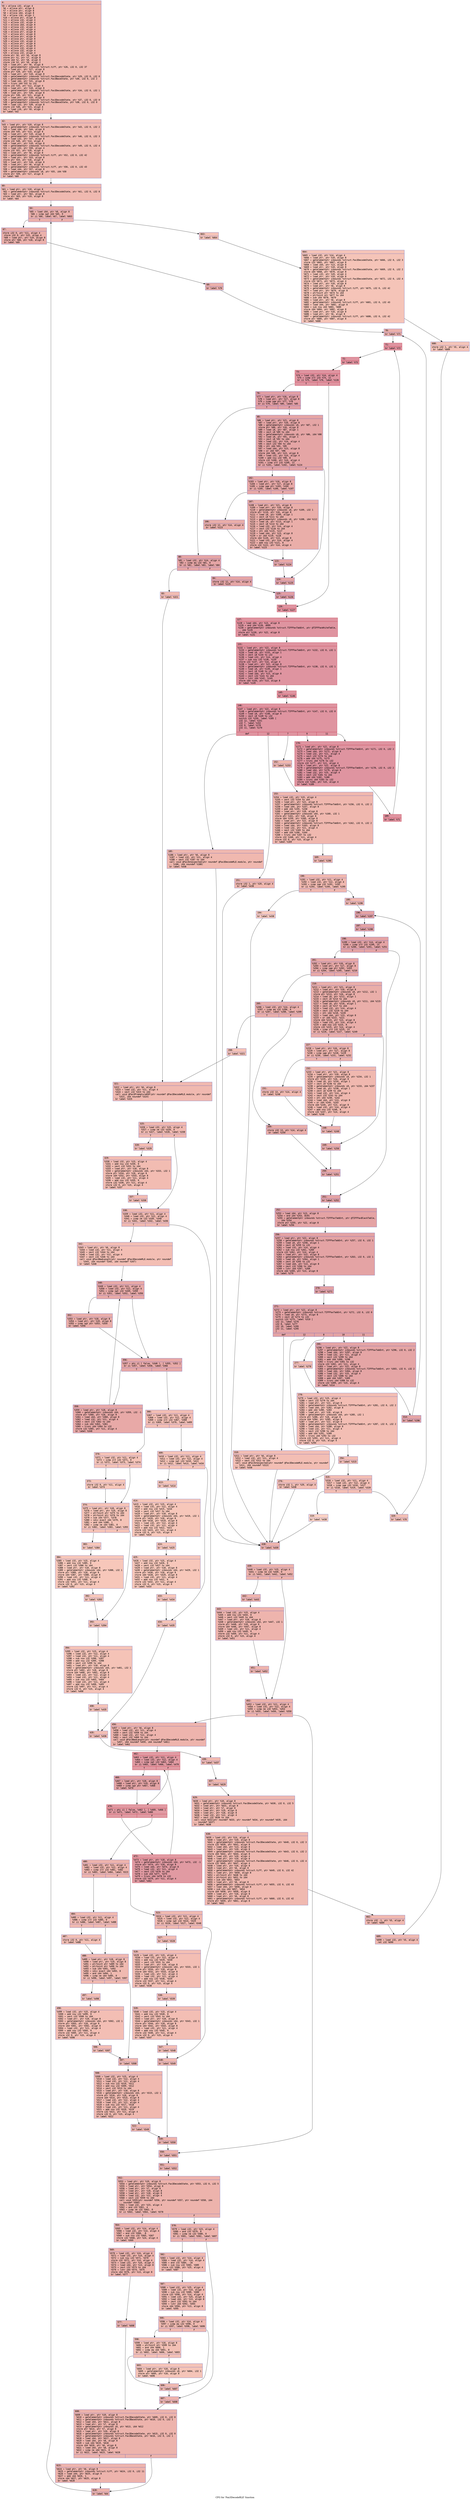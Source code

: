 digraph "CFG for 'Fax3DecodeRLE' function" {
	label="CFG for 'Fax3DecodeRLE' function";

	Node0x6000005fa5d0 [shape=record,color="#3d50c3ff", style=filled, fillcolor="#de614d70" fontname="Courier",label="{4:\l|  %5 = alloca i32, align 4\l  %6 = alloca ptr, align 8\l  %7 = alloca ptr, align 8\l  %8 = alloca i64, align 8\l  %9 = alloca i16, align 2\l  %10 = alloca ptr, align 8\l  %11 = alloca i32, align 4\l  %12 = alloca i32, align 4\l  %13 = alloca i64, align 8\l  %14 = alloca i32, align 4\l  %15 = alloca i32, align 4\l  %16 = alloca ptr, align 8\l  %17 = alloca ptr, align 8\l  %18 = alloca ptr, align 8\l  %19 = alloca ptr, align 8\l  %20 = alloca i32, align 4\l  %21 = alloca ptr, align 8\l  %22 = alloca ptr, align 8\l  %23 = alloca i32, align 4\l  %24 = alloca i32, align 4\l  %25 = alloca i32, align 4\l  store ptr %0, ptr %6, align 8\l  store ptr %1, ptr %7, align 8\l  store i64 %2, ptr %8, align 8\l  store i16 %3, ptr %9, align 2\l  %26 = load ptr, ptr %6, align 8\l  %27 = getelementptr inbounds %struct.tiff, ptr %26, i32 0, i32 37\l  %28 = load ptr, ptr %27, align 8\l  store ptr %28, ptr %10, align 8\l  %29 = load ptr, ptr %10, align 8\l  %30 = getelementptr inbounds %struct.Fax3DecodeState, ptr %29, i32 0, i32 0\l  %31 = getelementptr inbounds %struct.Fax3BaseState, ptr %30, i32 0, i32 2\l  %32 = load i64, ptr %31, align 8\l  %33 = trunc i64 %32 to i32\l  store i32 %33, ptr %12, align 4\l  %34 = load ptr, ptr %10, align 8\l  %35 = getelementptr inbounds %struct.Fax3DecodeState, ptr %34, i32 0, i32 1\l  %36 = load ptr, ptr %35, align 8\l  store ptr %36, ptr %21, align 8\l  %37 = load ptr, ptr %10, align 8\l  %38 = getelementptr inbounds %struct.Fax3DecodeState, ptr %37, i32 0, i32 0\l  %39 = getelementptr inbounds %struct.Fax3BaseState, ptr %38, i32 0, i32 0\l  %40 = load i32, ptr %39, align 8\l  store i32 %40, ptr %23, align 4\l  %41 = load i16, ptr %9, align 2\l  br label %42\l}"];
	Node0x6000005fa5d0 -> Node0x6000005fa620[tooltip="4 -> 42\nProbability 100.00%" ];
	Node0x6000005fa620 [shape=record,color="#3d50c3ff", style=filled, fillcolor="#de614d70" fontname="Courier",label="{42:\l|  %43 = load ptr, ptr %10, align 8\l  %44 = getelementptr inbounds %struct.Fax3DecodeState, ptr %43, i32 0, i32 2\l  %45 = load i64, ptr %44, align 8\l  store i64 %45, ptr %13, align 8\l  %46 = load ptr, ptr %10, align 8\l  %47 = getelementptr inbounds %struct.Fax3DecodeState, ptr %46, i32 0, i32 3\l  %48 = load i32, ptr %47, align 8\l  store i32 %48, ptr %14, align 4\l  %49 = load ptr, ptr %10, align 8\l  %50 = getelementptr inbounds %struct.Fax3DecodeState, ptr %49, i32 0, i32 4\l  %51 = load i32, ptr %50, align 4\l  store i32 %51, ptr %20, align 4\l  %52 = load ptr, ptr %6, align 8\l  %53 = getelementptr inbounds %struct.tiff, ptr %52, i32 0, i32 42\l  %54 = load ptr, ptr %53, align 8\l  store ptr %54, ptr %16, align 8\l  %55 = load ptr, ptr %16, align 8\l  %56 = load ptr, ptr %6, align 8\l  %57 = getelementptr inbounds %struct.tiff, ptr %56, i32 0, i32 43\l  %58 = load i64, ptr %57, align 8\l  %59 = getelementptr inbounds i8, ptr %55, i64 %58\l  store ptr %59, ptr %17, align 8\l  br label %60\l}"];
	Node0x6000005fa620 -> Node0x6000005fa670[tooltip="42 -> 60\nProbability 100.00%" ];
	Node0x6000005fa670 [shape=record,color="#3d50c3ff", style=filled, fillcolor="#de614d70" fontname="Courier",label="{60:\l|  %61 = load ptr, ptr %10, align 8\l  %62 = getelementptr inbounds %struct.Fax3DecodeState, ptr %61, i32 0, i32 8\l  %63 = load ptr, ptr %62, align 8\l  store ptr %63, ptr %19, align 8\l  br label %64\l}"];
	Node0x6000005fa670 -> Node0x6000005fa6c0[tooltip="60 -> 64\nProbability 100.00%" ];
	Node0x6000005fa6c0 [shape=record,color="#3d50c3ff", style=filled, fillcolor="#d24b4070" fontname="Courier",label="{64:\l|  %65 = load i64, ptr %8, align 8\l  %66 = icmp sgt i64 %65, 0\l  br i1 %66, label %67, label %663\l|{<s0>T|<s1>F}}"];
	Node0x6000005fa6c0:s0 -> Node0x6000005fa710[tooltip="64 -> 67\nProbability 96.88%" ];
	Node0x6000005fa6c0:s1 -> Node0x6000005fd360[tooltip="64 -> 663\nProbability 3.12%" ];
	Node0x6000005fa710 [shape=record,color="#3d50c3ff", style=filled, fillcolor="#d24b4070" fontname="Courier",label="{67:\l|  store i32 0, ptr %11, align 4\l  store i32 0, ptr %15, align 4\l  %68 = load ptr, ptr %19, align 8\l  store ptr %68, ptr %18, align 8\l  br label %69\l}"];
	Node0x6000005fa710 -> Node0x6000005fa760[tooltip="67 -> 69\nProbability 100.00%" ];
	Node0x6000005fa760 [shape=record,color="#3d50c3ff", style=filled, fillcolor="#d24b4070" fontname="Courier",label="{69:\l|  br label %70\l}"];
	Node0x6000005fa760 -> Node0x6000005fa7b0[tooltip="69 -> 70\nProbability 100.00%" ];
	Node0x6000005fa7b0 [shape=record,color="#3d50c3ff", style=filled, fillcolor="#d24b4070" fontname="Courier",label="{70:\l|  br label %71\l}"];
	Node0x6000005fa7b0 -> Node0x6000005fa800[tooltip="70 -> 71\nProbability 100.00%" ];
	Node0x6000005fa800 [shape=record,color="#b70d28ff", style=filled, fillcolor="#b70d2870" fontname="Courier",label="{71:\l|  br label %72\l}"];
	Node0x6000005fa800 -> Node0x6000005fa850[tooltip="71 -> 72\nProbability 100.00%" ];
	Node0x6000005fa850 [shape=record,color="#b70d28ff", style=filled, fillcolor="#b70d2870" fontname="Courier",label="{72:\l|  br label %73\l}"];
	Node0x6000005fa850 -> Node0x6000005fa8a0[tooltip="72 -> 73\nProbability 100.00%" ];
	Node0x6000005fa8a0 [shape=record,color="#b70d28ff", style=filled, fillcolor="#b70d2870" fontname="Courier",label="{73:\l|  %74 = load i32, ptr %14, align 4\l  %75 = icmp slt i32 %74, 12\l  br i1 %75, label %76, label %126\l|{<s0>T|<s1>F}}"];
	Node0x6000005fa8a0:s0 -> Node0x6000005fa8f0[tooltip="73 -> 76\nProbability 50.00%" ];
	Node0x6000005fa8a0:s1 -> Node0x6000005fac60[tooltip="73 -> 126\nProbability 50.00%" ];
	Node0x6000005fa8f0 [shape=record,color="#3d50c3ff", style=filled, fillcolor="#be242e70" fontname="Courier",label="{76:\l|  %77 = load ptr, ptr %16, align 8\l  %78 = load ptr, ptr %17, align 8\l  %79 = icmp uge ptr %77, %78\l  br i1 %79, label %80, label %85\l|{<s0>T|<s1>F}}"];
	Node0x6000005fa8f0:s0 -> Node0x6000005fa940[tooltip="76 -> 80\nProbability 50.00%" ];
	Node0x6000005fa8f0:s1 -> Node0x6000005faa30[tooltip="76 -> 85\nProbability 50.00%" ];
	Node0x6000005fa940 [shape=record,color="#3d50c3ff", style=filled, fillcolor="#c5333470" fontname="Courier",label="{80:\l|  %81 = load i32, ptr %14, align 4\l  %82 = icmp eq i32 %81, 0\l  br i1 %82, label %83, label %84\l|{<s0>T|<s1>F}}"];
	Node0x6000005fa940:s0 -> Node0x6000005fa990[tooltip="80 -> 83\nProbability 3.12%" ];
	Node0x6000005fa940:s1 -> Node0x6000005fa9e0[tooltip="80 -> 84\nProbability 96.88%" ];
	Node0x6000005fa990 [shape=record,color="#3d50c3ff", style=filled, fillcolor="#e1675170" fontname="Courier",label="{83:\l|  br label %321\l}"];
	Node0x6000005fa990 -> Node0x6000005fba20[tooltip="83 -> 321\nProbability 100.00%" ];
	Node0x6000005fa9e0 [shape=record,color="#3d50c3ff", style=filled, fillcolor="#c5333470" fontname="Courier",label="{84:\l|  store i32 12, ptr %14, align 4\l  br label %125\l}"];
	Node0x6000005fa9e0 -> Node0x6000005fac10[tooltip="84 -> 125\nProbability 100.00%" ];
	Node0x6000005faa30 [shape=record,color="#3d50c3ff", style=filled, fillcolor="#c5333470" fontname="Courier",label="{85:\l|  %86 = load ptr, ptr %21, align 8\l  %87 = load ptr, ptr %16, align 8\l  %88 = getelementptr inbounds i8, ptr %87, i32 1\l  store ptr %88, ptr %16, align 8\l  %89 = load i8, ptr %87, align 1\l  %90 = zext i8 %89 to i64\l  %91 = getelementptr inbounds i8, ptr %86, i64 %90\l  %92 = load i8, ptr %91, align 1\l  %93 = zext i8 %92 to i64\l  %94 = load i32, ptr %14, align 4\l  %95 = zext i32 %94 to i64\l  %96 = shl i64 %93, %95\l  %97 = load i64, ptr %13, align 8\l  %98 = or i64 %97, %96\l  store i64 %98, ptr %13, align 8\l  %99 = load i32, ptr %14, align 4\l  %100 = add nsw i32 %99, 8\l  store i32 %100, ptr %14, align 4\l  %101 = icmp slt i32 %100, 12\l  br i1 %101, label %102, label %124\l|{<s0>T|<s1>F}}"];
	Node0x6000005faa30:s0 -> Node0x6000005faa80[tooltip="85 -> 102\nProbability 50.00%" ];
	Node0x6000005faa30:s1 -> Node0x6000005fabc0[tooltip="85 -> 124\nProbability 50.00%" ];
	Node0x6000005faa80 [shape=record,color="#3d50c3ff", style=filled, fillcolor="#ca3b3770" fontname="Courier",label="{102:\l|  %103 = load ptr, ptr %16, align 8\l  %104 = load ptr, ptr %17, align 8\l  %105 = icmp uge ptr %103, %104\l  br i1 %105, label %106, label %107\l|{<s0>T|<s1>F}}"];
	Node0x6000005faa80:s0 -> Node0x6000005faad0[tooltip="102 -> 106\nProbability 50.00%" ];
	Node0x6000005faa80:s1 -> Node0x6000005fab20[tooltip="102 -> 107\nProbability 50.00%" ];
	Node0x6000005faad0 [shape=record,color="#3d50c3ff", style=filled, fillcolor="#d0473d70" fontname="Courier",label="{106:\l|  store i32 12, ptr %14, align 4\l  br label %123\l}"];
	Node0x6000005faad0 -> Node0x6000005fab70[tooltip="106 -> 123\nProbability 100.00%" ];
	Node0x6000005fab20 [shape=record,color="#3d50c3ff", style=filled, fillcolor="#d0473d70" fontname="Courier",label="{107:\l|  %108 = load ptr, ptr %21, align 8\l  %109 = load ptr, ptr %16, align 8\l  %110 = getelementptr inbounds i8, ptr %109, i32 1\l  store ptr %110, ptr %16, align 8\l  %111 = load i8, ptr %109, align 1\l  %112 = zext i8 %111 to i64\l  %113 = getelementptr inbounds i8, ptr %108, i64 %112\l  %114 = load i8, ptr %113, align 1\l  %115 = zext i8 %114 to i64\l  %116 = load i32, ptr %14, align 4\l  %117 = zext i32 %116 to i64\l  %118 = shl i64 %115, %117\l  %119 = load i64, ptr %13, align 8\l  %120 = or i64 %119, %118\l  store i64 %120, ptr %13, align 8\l  %121 = load i32, ptr %14, align 4\l  %122 = add nsw i32 %121, 8\l  store i32 %122, ptr %14, align 4\l  br label %123\l}"];
	Node0x6000005fab20 -> Node0x6000005fab70[tooltip="107 -> 123\nProbability 100.00%" ];
	Node0x6000005fab70 [shape=record,color="#3d50c3ff", style=filled, fillcolor="#ca3b3770" fontname="Courier",label="{123:\l|  br label %124\l}"];
	Node0x6000005fab70 -> Node0x6000005fabc0[tooltip="123 -> 124\nProbability 100.00%" ];
	Node0x6000005fabc0 [shape=record,color="#3d50c3ff", style=filled, fillcolor="#c5333470" fontname="Courier",label="{124:\l|  br label %125\l}"];
	Node0x6000005fabc0 -> Node0x6000005fac10[tooltip="124 -> 125\nProbability 100.00%" ];
	Node0x6000005fac10 [shape=record,color="#3d50c3ff", style=filled, fillcolor="#be242e70" fontname="Courier",label="{125:\l|  br label %126\l}"];
	Node0x6000005fac10 -> Node0x6000005fac60[tooltip="125 -> 126\nProbability 100.00%" ];
	Node0x6000005fac60 [shape=record,color="#b70d28ff", style=filled, fillcolor="#b70d2870" fontname="Courier",label="{126:\l|  br label %127\l}"];
	Node0x6000005fac60 -> Node0x6000005facb0[tooltip="126 -> 127\nProbability 100.00%" ];
	Node0x6000005facb0 [shape=record,color="#b70d28ff", style=filled, fillcolor="#b70d2870" fontname="Courier",label="{127:\l|  %128 = load i64, ptr %13, align 8\l  %129 = and i64 %128, 4095\l  %130 = getelementptr inbounds %struct.TIFFFaxTabEnt, ptr @TIFFFaxWhiteTable,\l... i64 %129\l  store ptr %130, ptr %22, align 8\l  br label %131\l}"];
	Node0x6000005facb0 -> Node0x6000005fad00[tooltip="127 -> 131\nProbability 100.00%" ];
	Node0x6000005fad00 [shape=record,color="#b70d28ff", style=filled, fillcolor="#b70d2870" fontname="Courier",label="{131:\l|  %132 = load ptr, ptr %22, align 8\l  %133 = getelementptr inbounds %struct.TIFFFaxTabEnt, ptr %132, i32 0, i32 1\l  %134 = load i8, ptr %133, align 1\l  %135 = zext i8 %134 to i32\l  %136 = load i32, ptr %14, align 4\l  %137 = sub nsw i32 %136, %135\l  store i32 %137, ptr %14, align 4\l  %138 = load ptr, ptr %22, align 8\l  %139 = getelementptr inbounds %struct.TIFFFaxTabEnt, ptr %138, i32 0, i32 1\l  %140 = load i8, ptr %139, align 1\l  %141 = zext i8 %140 to i32\l  %142 = load i64, ptr %13, align 8\l  %143 = zext i32 %141 to i64\l  %144 = lshr i64 %142, %143\l  store i64 %144, ptr %13, align 8\l  br label %145\l}"];
	Node0x6000005fad00 -> Node0x6000005fad50[tooltip="131 -> 145\nProbability 100.00%" ];
	Node0x6000005fad50 [shape=record,color="#b70d28ff", style=filled, fillcolor="#b70d2870" fontname="Courier",label="{145:\l|  br label %146\l}"];
	Node0x6000005fad50 -> Node0x6000005fada0[tooltip="145 -> 146\nProbability 100.00%" ];
	Node0x6000005fada0 [shape=record,color="#b70d28ff", style=filled, fillcolor="#b70d2870" fontname="Courier",label="{146:\l|  %147 = load ptr, ptr %22, align 8\l  %148 = getelementptr inbounds %struct.TIFFFaxTabEnt, ptr %147, i32 0, i32 0\l  %149 = load i8, ptr %148, align 8\l  %150 = zext i8 %149 to i32\l  switch i32 %150, label %185 [\l    i32 12, label %151\l    i32 7, label %152\l    i32 9, label %170\l    i32 11, label %170\l  ]\l|{<s0>def|<s1>12|<s2>7|<s3>9|<s4>11}}"];
	Node0x6000005fada0:s0 -> Node0x6000005faf80[tooltip="146 -> 185\nProbability 1.54%" ];
	Node0x6000005fada0:s1 -> Node0x6000005fadf0[tooltip="146 -> 151\nProbability 1.54%" ];
	Node0x6000005fada0:s2 -> Node0x6000005fae40[tooltip="146 -> 152\nProbability 1.54%" ];
	Node0x6000005fada0:s3 -> Node0x6000005faf30[tooltip="146 -> 170\nProbability 95.38%" ];
	Node0x6000005fada0:s4 -> Node0x6000005faf30[tooltip="146 -> 170\nProbability 95.38%" ];
	Node0x6000005fadf0 [shape=record,color="#3d50c3ff", style=filled, fillcolor="#dc5d4a70" fontname="Courier",label="{151:\l|  store i32 1, ptr %20, align 4\l  br label %438\l}"];
	Node0x6000005fadf0 -> Node0x6000005fc410[tooltip="151 -> 438\nProbability 100.00%" ];
	Node0x6000005fae40 [shape=record,color="#3d50c3ff", style=filled, fillcolor="#dc5d4a70" fontname="Courier",label="{152:\l|  br label %153\l}"];
	Node0x6000005fae40 -> Node0x6000005fae90[tooltip="152 -> 153\nProbability 100.00%" ];
	Node0x6000005fae90 [shape=record,color="#3d50c3ff", style=filled, fillcolor="#dc5d4a70" fontname="Courier",label="{153:\l|  %154 = load i32, ptr %15, align 4\l  %155 = sext i32 %154 to i64\l  %156 = load ptr, ptr %22, align 8\l  %157 = getelementptr inbounds %struct.TIFFFaxTabEnt, ptr %156, i32 0, i32 2\l  %158 = load i64, ptr %157, align 8\l  %159 = add i64 %155, %158\l  %160 = load ptr, ptr %18, align 8\l  %161 = getelementptr inbounds i64, ptr %160, i32 1\l  store ptr %161, ptr %18, align 8\l  store i64 %159, ptr %160, align 8\l  %162 = load ptr, ptr %22, align 8\l  %163 = getelementptr inbounds %struct.TIFFFaxTabEnt, ptr %162, i32 0, i32 2\l  %164 = load i64, ptr %163, align 8\l  %165 = load i32, ptr %11, align 4\l  %166 = sext i32 %165 to i64\l  %167 = add i64 %166, %164\l  %168 = trunc i64 %167 to i32\l  store i32 %168, ptr %11, align 4\l  store i32 0, ptr %15, align 4\l  br label %169\l}"];
	Node0x6000005fae90 -> Node0x6000005faee0[tooltip="153 -> 169\nProbability 100.00%" ];
	Node0x6000005faee0 [shape=record,color="#3d50c3ff", style=filled, fillcolor="#dc5d4a70" fontname="Courier",label="{169:\l|  br label %190\l}"];
	Node0x6000005faee0 -> Node0x6000005fb020[tooltip="169 -> 190\nProbability 100.00%" ];
	Node0x6000005faf30 [shape=record,color="#b70d28ff", style=filled, fillcolor="#b70d2870" fontname="Courier",label="{170:\l|  %171 = load ptr, ptr %22, align 8\l  %172 = getelementptr inbounds %struct.TIFFFaxTabEnt, ptr %171, i32 0, i32 2\l  %173 = load i64, ptr %172, align 8\l  %174 = load i32, ptr %11, align 4\l  %175 = sext i32 %174 to i64\l  %176 = add i64 %175, %173\l  %177 = trunc i64 %176 to i32\l  store i32 %177, ptr %11, align 4\l  %178 = load ptr, ptr %22, align 8\l  %179 = getelementptr inbounds %struct.TIFFFaxTabEnt, ptr %178, i32 0, i32 2\l  %180 = load i64, ptr %179, align 8\l  %181 = load i32, ptr %15, align 4\l  %182 = sext i32 %181 to i64\l  %183 = add i64 %182, %180\l  %184 = trunc i64 %183 to i32\l  store i32 %184, ptr %15, align 4\l  br label %189\l}"];
	Node0x6000005faf30 -> Node0x6000005fafd0[tooltip="170 -> 189\nProbability 100.00%" ];
	Node0x6000005faf80 [shape=record,color="#3d50c3ff", style=filled, fillcolor="#dc5d4a70" fontname="Courier",label="{185:\l|  %186 = load ptr, ptr %6, align 8\l  %187 = load i32, ptr %11, align 4\l  %188 = sext i32 %187 to i64\l  call void @Fax3Unexpected(ptr noundef @Fax3DecodeRLE.module, ptr noundef\l... %186, i64 noundef %188)\l  br label %438\l}"];
	Node0x6000005faf80 -> Node0x6000005fc410[tooltip="185 -> 438\nProbability 100.00%" ];
	Node0x6000005fafd0 [shape=record,color="#b70d28ff", style=filled, fillcolor="#b70d2870" fontname="Courier",label="{189:\l|  br label %71\l}"];
	Node0x6000005fafd0 -> Node0x6000005fa800[tooltip="189 -> 71\nProbability 100.00%" ];
	Node0x6000005fb020 [shape=record,color="#3d50c3ff", style=filled, fillcolor="#dc5d4a70" fontname="Courier",label="{190:\l|  %191 = load i32, ptr %11, align 4\l  %192 = load i32, ptr %12, align 4\l  %193 = icmp sge i32 %191, %192\l  br i1 %193, label %194, label %195\l|{<s0>T|<s1>F}}"];
	Node0x6000005fb020:s0 -> Node0x6000005fb070[tooltip="190 -> 194\nProbability 3.12%" ];
	Node0x6000005fb020:s1 -> Node0x6000005fb0c0[tooltip="190 -> 195\nProbability 96.88%" ];
	Node0x6000005fb070 [shape=record,color="#3d50c3ff", style=filled, fillcolor="#ef886b70" fontname="Courier",label="{194:\l|  br label %438\l}"];
	Node0x6000005fb070 -> Node0x6000005fc410[tooltip="194 -> 438\nProbability 100.00%" ];
	Node0x6000005fb0c0 [shape=record,color="#3d50c3ff", style=filled, fillcolor="#dc5d4a70" fontname="Courier",label="{195:\l|  br label %196\l}"];
	Node0x6000005fb0c0 -> Node0x6000005fb110[tooltip="195 -> 196\nProbability 100.00%" ];
	Node0x6000005fb110 [shape=record,color="#3d50c3ff", style=filled, fillcolor="#c32e3170" fontname="Courier",label="{196:\l|  br label %197\l}"];
	Node0x6000005fb110 -> Node0x6000005fb160[tooltip="196 -> 197\nProbability 100.00%" ];
	Node0x6000005fb160 [shape=record,color="#3d50c3ff", style=filled, fillcolor="#c32e3170" fontname="Courier",label="{197:\l|  br label %198\l}"];
	Node0x6000005fb160 -> Node0x6000005fb1b0[tooltip="197 -> 198\nProbability 100.00%" ];
	Node0x6000005fb1b0 [shape=record,color="#3d50c3ff", style=filled, fillcolor="#c32e3170" fontname="Courier",label="{198:\l|  %199 = load i32, ptr %14, align 4\l  %200 = icmp slt i32 %199, 13\l  br i1 %200, label %201, label %251\l|{<s0>T|<s1>F}}"];
	Node0x6000005fb1b0:s0 -> Node0x6000005fb200[tooltip="198 -> 201\nProbability 50.00%" ];
	Node0x6000005fb1b0:s1 -> Node0x6000005fb570[tooltip="198 -> 251\nProbability 50.00%" ];
	Node0x6000005fb200 [shape=record,color="#3d50c3ff", style=filled, fillcolor="#ca3b3770" fontname="Courier",label="{201:\l|  %202 = load ptr, ptr %16, align 8\l  %203 = load ptr, ptr %17, align 8\l  %204 = icmp uge ptr %202, %203\l  br i1 %204, label %205, label %210\l|{<s0>T|<s1>F}}"];
	Node0x6000005fb200:s0 -> Node0x6000005fb250[tooltip="201 -> 205\nProbability 50.00%" ];
	Node0x6000005fb200:s1 -> Node0x6000005fb340[tooltip="201 -> 210\nProbability 50.00%" ];
	Node0x6000005fb250 [shape=record,color="#3d50c3ff", style=filled, fillcolor="#d0473d70" fontname="Courier",label="{205:\l|  %206 = load i32, ptr %14, align 4\l  %207 = icmp eq i32 %206, 0\l  br i1 %207, label %208, label %209\l|{<s0>T|<s1>F}}"];
	Node0x6000005fb250:s0 -> Node0x6000005fb2a0[tooltip="205 -> 208\nProbability 3.12%" ];
	Node0x6000005fb250:s1 -> Node0x6000005fb2f0[tooltip="205 -> 209\nProbability 96.88%" ];
	Node0x6000005fb2a0 [shape=record,color="#3d50c3ff", style=filled, fillcolor="#e8765c70" fontname="Courier",label="{208:\l|  br label %321\l}"];
	Node0x6000005fb2a0 -> Node0x6000005fba20[tooltip="208 -> 321\nProbability 100.00%" ];
	Node0x6000005fb2f0 [shape=record,color="#3d50c3ff", style=filled, fillcolor="#d0473d70" fontname="Courier",label="{209:\l|  store i32 13, ptr %14, align 4\l  br label %250\l}"];
	Node0x6000005fb2f0 -> Node0x6000005fb520[tooltip="209 -> 250\nProbability 100.00%" ];
	Node0x6000005fb340 [shape=record,color="#3d50c3ff", style=filled, fillcolor="#d0473d70" fontname="Courier",label="{210:\l|  %211 = load ptr, ptr %21, align 8\l  %212 = load ptr, ptr %16, align 8\l  %213 = getelementptr inbounds i8, ptr %212, i32 1\l  store ptr %213, ptr %16, align 8\l  %214 = load i8, ptr %212, align 1\l  %215 = zext i8 %214 to i64\l  %216 = getelementptr inbounds i8, ptr %211, i64 %215\l  %217 = load i8, ptr %216, align 1\l  %218 = zext i8 %217 to i64\l  %219 = load i32, ptr %14, align 4\l  %220 = zext i32 %219 to i64\l  %221 = shl i64 %218, %220\l  %222 = load i64, ptr %13, align 8\l  %223 = or i64 %222, %221\l  store i64 %223, ptr %13, align 8\l  %224 = load i32, ptr %14, align 4\l  %225 = add nsw i32 %224, 8\l  store i32 %225, ptr %14, align 4\l  %226 = icmp slt i32 %225, 13\l  br i1 %226, label %227, label %249\l|{<s0>T|<s1>F}}"];
	Node0x6000005fb340:s0 -> Node0x6000005fb390[tooltip="210 -> 227\nProbability 50.00%" ];
	Node0x6000005fb340:s1 -> Node0x6000005fb4d0[tooltip="210 -> 249\nProbability 50.00%" ];
	Node0x6000005fb390 [shape=record,color="#3d50c3ff", style=filled, fillcolor="#d6524470" fontname="Courier",label="{227:\l|  %228 = load ptr, ptr %16, align 8\l  %229 = load ptr, ptr %17, align 8\l  %230 = icmp uge ptr %228, %229\l  br i1 %230, label %231, label %232\l|{<s0>T|<s1>F}}"];
	Node0x6000005fb390:s0 -> Node0x6000005fb3e0[tooltip="227 -> 231\nProbability 50.00%" ];
	Node0x6000005fb390:s1 -> Node0x6000005fb430[tooltip="227 -> 232\nProbability 50.00%" ];
	Node0x6000005fb3e0 [shape=record,color="#3d50c3ff", style=filled, fillcolor="#dc5d4a70" fontname="Courier",label="{231:\l|  store i32 13, ptr %14, align 4\l  br label %248\l}"];
	Node0x6000005fb3e0 -> Node0x6000005fb480[tooltip="231 -> 248\nProbability 100.00%" ];
	Node0x6000005fb430 [shape=record,color="#3d50c3ff", style=filled, fillcolor="#dc5d4a70" fontname="Courier",label="{232:\l|  %233 = load ptr, ptr %21, align 8\l  %234 = load ptr, ptr %16, align 8\l  %235 = getelementptr inbounds i8, ptr %234, i32 1\l  store ptr %235, ptr %16, align 8\l  %236 = load i8, ptr %234, align 1\l  %237 = zext i8 %236 to i64\l  %238 = getelementptr inbounds i8, ptr %233, i64 %237\l  %239 = load i8, ptr %238, align 1\l  %240 = zext i8 %239 to i64\l  %241 = load i32, ptr %14, align 4\l  %242 = zext i32 %241 to i64\l  %243 = shl i64 %240, %242\l  %244 = load i64, ptr %13, align 8\l  %245 = or i64 %244, %243\l  store i64 %245, ptr %13, align 8\l  %246 = load i32, ptr %14, align 4\l  %247 = add nsw i32 %246, 8\l  store i32 %247, ptr %14, align 4\l  br label %248\l}"];
	Node0x6000005fb430 -> Node0x6000005fb480[tooltip="232 -> 248\nProbability 100.00%" ];
	Node0x6000005fb480 [shape=record,color="#3d50c3ff", style=filled, fillcolor="#d6524470" fontname="Courier",label="{248:\l|  br label %249\l}"];
	Node0x6000005fb480 -> Node0x6000005fb4d0[tooltip="248 -> 249\nProbability 100.00%" ];
	Node0x6000005fb4d0 [shape=record,color="#3d50c3ff", style=filled, fillcolor="#d0473d70" fontname="Courier",label="{249:\l|  br label %250\l}"];
	Node0x6000005fb4d0 -> Node0x6000005fb520[tooltip="249 -> 250\nProbability 100.00%" ];
	Node0x6000005fb520 [shape=record,color="#3d50c3ff", style=filled, fillcolor="#ca3b3770" fontname="Courier",label="{250:\l|  br label %251\l}"];
	Node0x6000005fb520 -> Node0x6000005fb570[tooltip="250 -> 251\nProbability 100.00%" ];
	Node0x6000005fb570 [shape=record,color="#3d50c3ff", style=filled, fillcolor="#c32e3170" fontname="Courier",label="{251:\l|  br label %252\l}"];
	Node0x6000005fb570 -> Node0x6000005fb5c0[tooltip="251 -> 252\nProbability 100.00%" ];
	Node0x6000005fb5c0 [shape=record,color="#3d50c3ff", style=filled, fillcolor="#c32e3170" fontname="Courier",label="{252:\l|  %253 = load i64, ptr %13, align 8\l  %254 = and i64 %253, 8191\l  %255 = getelementptr inbounds %struct.TIFFFaxTabEnt, ptr @TIFFFaxBlackTable,\l... i64 %254\l  store ptr %255, ptr %22, align 8\l  br label %256\l}"];
	Node0x6000005fb5c0 -> Node0x6000005fb610[tooltip="252 -> 256\nProbability 100.00%" ];
	Node0x6000005fb610 [shape=record,color="#3d50c3ff", style=filled, fillcolor="#c32e3170" fontname="Courier",label="{256:\l|  %257 = load ptr, ptr %22, align 8\l  %258 = getelementptr inbounds %struct.TIFFFaxTabEnt, ptr %257, i32 0, i32 1\l  %259 = load i8, ptr %258, align 1\l  %260 = zext i8 %259 to i32\l  %261 = load i32, ptr %14, align 4\l  %262 = sub nsw i32 %261, %260\l  store i32 %262, ptr %14, align 4\l  %263 = load ptr, ptr %22, align 8\l  %264 = getelementptr inbounds %struct.TIFFFaxTabEnt, ptr %263, i32 0, i32 1\l  %265 = load i8, ptr %264, align 1\l  %266 = zext i8 %265 to i32\l  %267 = load i64, ptr %13, align 8\l  %268 = zext i32 %266 to i64\l  %269 = lshr i64 %267, %268\l  store i64 %269, ptr %13, align 8\l  br label %270\l}"];
	Node0x6000005fb610 -> Node0x6000005fb660[tooltip="256 -> 270\nProbability 100.00%" ];
	Node0x6000005fb660 [shape=record,color="#3d50c3ff", style=filled, fillcolor="#c32e3170" fontname="Courier",label="{270:\l|  br label %271\l}"];
	Node0x6000005fb660 -> Node0x6000005fb6b0[tooltip="270 -> 271\nProbability 100.00%" ];
	Node0x6000005fb6b0 [shape=record,color="#3d50c3ff", style=filled, fillcolor="#c32e3170" fontname="Courier",label="{271:\l|  %272 = load ptr, ptr %22, align 8\l  %273 = getelementptr inbounds %struct.TIFFFaxTabEnt, ptr %272, i32 0, i32 0\l  %274 = load i8, ptr %273, align 8\l  %275 = zext i8 %274 to i32\l  switch i32 %275, label %310 [\l    i32 12, label %276\l    i32 8, label %277\l    i32 10, label %295\l    i32 11, label %295\l  ]\l|{<s0>def|<s1>12|<s2>8|<s3>10|<s4>11}}"];
	Node0x6000005fb6b0:s0 -> Node0x6000005fb890[tooltip="271 -> 310\nProbability 1.54%" ];
	Node0x6000005fb6b0:s1 -> Node0x6000005fb700[tooltip="271 -> 276\nProbability 1.54%" ];
	Node0x6000005fb6b0:s2 -> Node0x6000005fb750[tooltip="271 -> 277\nProbability 1.54%" ];
	Node0x6000005fb6b0:s3 -> Node0x6000005fb840[tooltip="271 -> 295\nProbability 95.38%" ];
	Node0x6000005fb6b0:s4 -> Node0x6000005fb840[tooltip="271 -> 295\nProbability 95.38%" ];
	Node0x6000005fb700 [shape=record,color="#3d50c3ff", style=filled, fillcolor="#e36c5570" fontname="Courier",label="{276:\l|  store i32 1, ptr %20, align 4\l  br label %438\l}"];
	Node0x6000005fb700 -> Node0x6000005fc410[tooltip="276 -> 438\nProbability 100.00%" ];
	Node0x6000005fb750 [shape=record,color="#3d50c3ff", style=filled, fillcolor="#e36c5570" fontname="Courier",label="{277:\l|  br label %278\l}"];
	Node0x6000005fb750 -> Node0x6000005fb7a0[tooltip="277 -> 278\nProbability 100.00%" ];
	Node0x6000005fb7a0 [shape=record,color="#3d50c3ff", style=filled, fillcolor="#e36c5570" fontname="Courier",label="{278:\l|  %279 = load i32, ptr %15, align 4\l  %280 = sext i32 %279 to i64\l  %281 = load ptr, ptr %22, align 8\l  %282 = getelementptr inbounds %struct.TIFFFaxTabEnt, ptr %281, i32 0, i32 2\l  %283 = load i64, ptr %282, align 8\l  %284 = add i64 %280, %283\l  %285 = load ptr, ptr %18, align 8\l  %286 = getelementptr inbounds i64, ptr %285, i32 1\l  store ptr %286, ptr %18, align 8\l  store i64 %284, ptr %285, align 8\l  %287 = load ptr, ptr %22, align 8\l  %288 = getelementptr inbounds %struct.TIFFFaxTabEnt, ptr %287, i32 0, i32 2\l  %289 = load i64, ptr %288, align 8\l  %290 = load i32, ptr %11, align 4\l  %291 = sext i32 %290 to i64\l  %292 = add i64 %291, %289\l  %293 = trunc i64 %292 to i32\l  store i32 %293, ptr %11, align 4\l  store i32 0, ptr %15, align 4\l  br label %294\l}"];
	Node0x6000005fb7a0 -> Node0x6000005fb7f0[tooltip="278 -> 294\nProbability 100.00%" ];
	Node0x6000005fb7f0 [shape=record,color="#3d50c3ff", style=filled, fillcolor="#e36c5570" fontname="Courier",label="{294:\l|  br label %315\l}"];
	Node0x6000005fb7f0 -> Node0x6000005fb930[tooltip="294 -> 315\nProbability 100.00%" ];
	Node0x6000005fb840 [shape=record,color="#3d50c3ff", style=filled, fillcolor="#c5333470" fontname="Courier",label="{295:\l|  %296 = load ptr, ptr %22, align 8\l  %297 = getelementptr inbounds %struct.TIFFFaxTabEnt, ptr %296, i32 0, i32 2\l  %298 = load i64, ptr %297, align 8\l  %299 = load i32, ptr %11, align 4\l  %300 = sext i32 %299 to i64\l  %301 = add i64 %300, %298\l  %302 = trunc i64 %301 to i32\l  store i32 %302, ptr %11, align 4\l  %303 = load ptr, ptr %22, align 8\l  %304 = getelementptr inbounds %struct.TIFFFaxTabEnt, ptr %303, i32 0, i32 2\l  %305 = load i64, ptr %304, align 8\l  %306 = load i32, ptr %15, align 4\l  %307 = sext i32 %306 to i64\l  %308 = add i64 %307, %305\l  %309 = trunc i64 %308 to i32\l  store i32 %309, ptr %15, align 4\l  br label %314\l}"];
	Node0x6000005fb840 -> Node0x6000005fb8e0[tooltip="295 -> 314\nProbability 100.00%" ];
	Node0x6000005fb890 [shape=record,color="#3d50c3ff", style=filled, fillcolor="#e36c5570" fontname="Courier",label="{310:\l|  %311 = load ptr, ptr %6, align 8\l  %312 = load i32, ptr %11, align 4\l  %313 = sext i32 %312 to i64\l  call void @Fax3Unexpected(ptr noundef @Fax3DecodeRLE.module, ptr noundef\l... %311, i64 noundef %313)\l  br label %438\l}"];
	Node0x6000005fb890 -> Node0x6000005fc410[tooltip="310 -> 438\nProbability 100.00%" ];
	Node0x6000005fb8e0 [shape=record,color="#3d50c3ff", style=filled, fillcolor="#c5333470" fontname="Courier",label="{314:\l|  br label %196\l}"];
	Node0x6000005fb8e0 -> Node0x6000005fb110[tooltip="314 -> 196\nProbability 100.00%" ];
	Node0x6000005fb930 [shape=record,color="#3d50c3ff", style=filled, fillcolor="#e36c5570" fontname="Courier",label="{315:\l|  %316 = load i32, ptr %11, align 4\l  %317 = load i32, ptr %12, align 4\l  %318 = icmp sge i32 %316, %317\l  br i1 %318, label %319, label %320\l|{<s0>T|<s1>F}}"];
	Node0x6000005fb930:s0 -> Node0x6000005fb980[tooltip="315 -> 319\nProbability 3.12%" ];
	Node0x6000005fb930:s1 -> Node0x6000005fb9d0[tooltip="315 -> 320\nProbability 96.88%" ];
	Node0x6000005fb980 [shape=record,color="#3d50c3ff", style=filled, fillcolor="#f4987a70" fontname="Courier",label="{319:\l|  br label %438\l}"];
	Node0x6000005fb980 -> Node0x6000005fc410[tooltip="319 -> 438\nProbability 100.00%" ];
	Node0x6000005fb9d0 [shape=record,color="#3d50c3ff", style=filled, fillcolor="#e5705870" fontname="Courier",label="{320:\l|  br label %70\l}"];
	Node0x6000005fb9d0 -> Node0x6000005fa7b0[tooltip="320 -> 70\nProbability 100.00%" ];
	Node0x6000005fba20 [shape=record,color="#3d50c3ff", style=filled, fillcolor="#de614d70" fontname="Courier",label="{321:\l|  %322 = load ptr, ptr %6, align 8\l  %323 = load i32, ptr %11, align 4\l  %324 = sext i32 %323 to i64\l  call void @Fax3PrematureEOF(ptr noundef @Fax3DecodeRLE.module, ptr noundef\l... %322, i64 noundef %324)\l  br label %325\l}"];
	Node0x6000005fba20 -> Node0x6000005fba70[tooltip="321 -> 325\nProbability 100.00%" ];
	Node0x6000005fba70 [shape=record,color="#3d50c3ff", style=filled, fillcolor="#de614d70" fontname="Courier",label="{325:\l|  %326 = load i32, ptr %15, align 4\l  %327 = icmp ne i32 %326, 0\l  br i1 %327, label %328, label %338\l|{<s0>T|<s1>F}}"];
	Node0x6000005fba70:s0 -> Node0x6000005fbac0[tooltip="325 -> 328\nProbability 62.50%" ];
	Node0x6000005fba70:s1 -> Node0x6000005fbbb0[tooltip="325 -> 338\nProbability 37.50%" ];
	Node0x6000005fbac0 [shape=record,color="#3d50c3ff", style=filled, fillcolor="#e1675170" fontname="Courier",label="{328:\l|  br label %329\l}"];
	Node0x6000005fbac0 -> Node0x6000005fbb10[tooltip="328 -> 329\nProbability 100.00%" ];
	Node0x6000005fbb10 [shape=record,color="#3d50c3ff", style=filled, fillcolor="#e1675170" fontname="Courier",label="{329:\l|  %330 = load i32, ptr %15, align 4\l  %331 = add nsw i32 %330, 0\l  %332 = sext i32 %331 to i64\l  %333 = load ptr, ptr %18, align 8\l  %334 = getelementptr inbounds i64, ptr %333, i32 1\l  store ptr %334, ptr %18, align 8\l  store i64 %332, ptr %333, align 8\l  %335 = load i32, ptr %11, align 4\l  %336 = add nsw i32 %335, 0\l  store i32 %336, ptr %11, align 4\l  store i32 0, ptr %15, align 4\l  br label %337\l}"];
	Node0x6000005fbb10 -> Node0x6000005fbb60[tooltip="329 -> 337\nProbability 100.00%" ];
	Node0x6000005fbb60 [shape=record,color="#3d50c3ff", style=filled, fillcolor="#e1675170" fontname="Courier",label="{337:\l|  br label %338\l}"];
	Node0x6000005fbb60 -> Node0x6000005fbbb0[tooltip="337 -> 338\nProbability 100.00%" ];
	Node0x6000005fbbb0 [shape=record,color="#3d50c3ff", style=filled, fillcolor="#de614d70" fontname="Courier",label="{338:\l|  %339 = load i32, ptr %11, align 4\l  %340 = load i32, ptr %12, align 4\l  %341 = icmp ne i32 %339, %340\l  br i1 %341, label %342, label %436\l|{<s0>T|<s1>F}}"];
	Node0x6000005fbbb0:s0 -> Node0x6000005fbc00[tooltip="338 -> 342\nProbability 50.00%" ];
	Node0x6000005fbbb0:s1 -> Node0x6000005fc370[tooltip="338 -> 436\nProbability 50.00%" ];
	Node0x6000005fbc00 [shape=record,color="#3d50c3ff", style=filled, fillcolor="#e36c5570" fontname="Courier",label="{342:\l|  %343 = load ptr, ptr %6, align 8\l  %344 = load i32, ptr %11, align 4\l  %345 = sext i32 %344 to i64\l  %346 = load i32, ptr %12, align 4\l  %347 = sext i32 %346 to i64\l  call void @Fax3BadLength(ptr noundef @Fax3DecodeRLE.module, ptr noundef\l... %343, i64 noundef %345, i64 noundef %347)\l  br label %348\l}"];
	Node0x6000005fbc00 -> Node0x6000005fbc50[tooltip="342 -> 348\nProbability 100.00%" ];
	Node0x6000005fbc50 [shape=record,color="#3d50c3ff", style=filled, fillcolor="#ca3b3770" fontname="Courier",label="{348:\l|  %349 = load i32, ptr %11, align 4\l  %350 = load i32, ptr %12, align 4\l  %351 = icmp sgt i32 %349, %350\l  br i1 %351, label %352, label %356\l|{<s0>T|<s1>F}}"];
	Node0x6000005fbc50:s0 -> Node0x6000005fbca0[tooltip="348 -> 352\nProbability 50.00%" ];
	Node0x6000005fbc50:s1 -> Node0x6000005fbcf0[tooltip="348 -> 356\nProbability 50.00%" ];
	Node0x6000005fbca0 [shape=record,color="#3d50c3ff", style=filled, fillcolor="#d0473d70" fontname="Courier",label="{352:\l|  %353 = load ptr, ptr %18, align 8\l  %354 = load ptr, ptr %19, align 8\l  %355 = icmp ugt ptr %353, %354\l  br label %356\l}"];
	Node0x6000005fbca0 -> Node0x6000005fbcf0[tooltip="352 -> 356\nProbability 100.00%" ];
	Node0x6000005fbcf0 [shape=record,color="#3d50c3ff", style=filled, fillcolor="#ca3b3770" fontname="Courier",label="{356:\l|  %357 = phi i1 [ false, %348 ], [ %355, %352 ]\l  br i1 %357, label %358, label %366\l|{<s0>T|<s1>F}}"];
	Node0x6000005fbcf0:s0 -> Node0x6000005fbd40[tooltip="356 -> 358\nProbability 96.88%" ];
	Node0x6000005fbcf0:s1 -> Node0x6000005fbd90[tooltip="356 -> 366\nProbability 3.12%" ];
	Node0x6000005fbd40 [shape=record,color="#3d50c3ff", style=filled, fillcolor="#ca3b3770" fontname="Courier",label="{358:\l|  %359 = load ptr, ptr %18, align 8\l  %360 = getelementptr inbounds i64, ptr %359, i32 -1\l  store ptr %360, ptr %18, align 8\l  %361 = load i64, ptr %360, align 8\l  %362 = load i32, ptr %11, align 4\l  %363 = sext i32 %362 to i64\l  %364 = sub i64 %363, %361\l  %365 = trunc i64 %364 to i32\l  store i32 %365, ptr %11, align 4\l  br label %348\l}"];
	Node0x6000005fbd40 -> Node0x6000005fbc50[tooltip="358 -> 348\nProbability 100.00%" ];
	Node0x6000005fbd90 [shape=record,color="#3d50c3ff", style=filled, fillcolor="#e36c5570" fontname="Courier",label="{366:\l|  %367 = load i32, ptr %11, align 4\l  %368 = load i32, ptr %12, align 4\l  %369 = icmp slt i32 %367, %368\l  br i1 %369, label %370, label %409\l|{<s0>T|<s1>F}}"];
	Node0x6000005fbd90:s0 -> Node0x6000005fbde0[tooltip="366 -> 370\nProbability 50.00%" ];
	Node0x6000005fbd90:s1 -> Node0x6000005fc0f0[tooltip="366 -> 409\nProbability 50.00%" ];
	Node0x6000005fbde0 [shape=record,color="#3d50c3ff", style=filled, fillcolor="#e8765c70" fontname="Courier",label="{370:\l|  %371 = load i32, ptr %11, align 4\l  %372 = icmp slt i32 %371, 0\l  br i1 %372, label %373, label %374\l|{<s0>T|<s1>F}}"];
	Node0x6000005fbde0:s0 -> Node0x6000005fbe30[tooltip="370 -> 373\nProbability 37.50%" ];
	Node0x6000005fbde0:s1 -> Node0x6000005fbe80[tooltip="370 -> 374\nProbability 62.50%" ];
	Node0x6000005fbe30 [shape=record,color="#3d50c3ff", style=filled, fillcolor="#ec7f6370" fontname="Courier",label="{373:\l|  store i32 0, ptr %11, align 4\l  br label %374\l}"];
	Node0x6000005fbe30 -> Node0x6000005fbe80[tooltip="373 -> 374\nProbability 100.00%" ];
	Node0x6000005fbe80 [shape=record,color="#3d50c3ff", style=filled, fillcolor="#e8765c70" fontname="Courier",label="{374:\l|  %375 = load ptr, ptr %18, align 8\l  %376 = load ptr, ptr %19, align 8\l  %377 = ptrtoint ptr %375 to i64\l  %378 = ptrtoint ptr %376 to i64\l  %379 = sub i64 %377, %378\l  %380 = sdiv exact i64 %379, 8\l  %381 = and i64 %380, 1\l  %382 = icmp ne i64 %381, 0\l  br i1 %382, label %383, label %393\l|{<s0>T|<s1>F}}"];
	Node0x6000005fbe80:s0 -> Node0x6000005fbed0[tooltip="374 -> 383\nProbability 50.00%" ];
	Node0x6000005fbe80:s1 -> Node0x6000005fc000[tooltip="374 -> 393\nProbability 50.00%" ];
	Node0x6000005fbed0 [shape=record,color="#3d50c3ff", style=filled, fillcolor="#ec7f6370" fontname="Courier",label="{383:\l|  br label %384\l}"];
	Node0x6000005fbed0 -> Node0x6000005fbf20[tooltip="383 -> 384\nProbability 100.00%" ];
	Node0x6000005fbf20 [shape=record,color="#3d50c3ff", style=filled, fillcolor="#ec7f6370" fontname="Courier",label="{384:\l|  %385 = load i32, ptr %15, align 4\l  %386 = add nsw i32 %385, 0\l  %387 = sext i32 %386 to i64\l  %388 = load ptr, ptr %18, align 8\l  %389 = getelementptr inbounds i64, ptr %388, i32 1\l  store ptr %389, ptr %18, align 8\l  store i64 %387, ptr %388, align 8\l  %390 = load i32, ptr %11, align 4\l  %391 = add nsw i32 %390, 0\l  store i32 %391, ptr %11, align 4\l  store i32 0, ptr %15, align 4\l  br label %392\l}"];
	Node0x6000005fbf20 -> Node0x6000005fbf70[tooltip="384 -> 392\nProbability 100.00%" ];
	Node0x6000005fbf70 [shape=record,color="#3d50c3ff", style=filled, fillcolor="#ec7f6370" fontname="Courier",label="{392:\l|  br label %393\l}"];
	Node0x6000005fbf70 -> Node0x6000005fc000[tooltip="392 -> 393\nProbability 100.00%" ];
	Node0x6000005fc000 [shape=record,color="#3d50c3ff", style=filled, fillcolor="#e8765c70" fontname="Courier",label="{393:\l|  br label %394\l}"];
	Node0x6000005fc000 -> Node0x6000005fc050[tooltip="393 -> 394\nProbability 100.00%" ];
	Node0x6000005fc050 [shape=record,color="#3d50c3ff", style=filled, fillcolor="#e8765c70" fontname="Courier",label="{394:\l|  %395 = load i32, ptr %15, align 4\l  %396 = load i32, ptr %12, align 4\l  %397 = load i32, ptr %11, align 4\l  %398 = sub nsw i32 %396, %397\l  %399 = add nsw i32 %395, %398\l  %400 = sext i32 %399 to i64\l  %401 = load ptr, ptr %18, align 8\l  %402 = getelementptr inbounds i64, ptr %401, i32 1\l  store ptr %402, ptr %18, align 8\l  store i64 %400, ptr %401, align 8\l  %403 = load i32, ptr %12, align 4\l  %404 = load i32, ptr %11, align 4\l  %405 = sub nsw i32 %403, %404\l  %406 = load i32, ptr %11, align 4\l  %407 = add nsw i32 %406, %405\l  store i32 %407, ptr %11, align 4\l  store i32 0, ptr %15, align 4\l  br label %408\l}"];
	Node0x6000005fc050 -> Node0x6000005fc0a0[tooltip="394 -> 408\nProbability 100.00%" ];
	Node0x6000005fc0a0 [shape=record,color="#3d50c3ff", style=filled, fillcolor="#e8765c70" fontname="Courier",label="{408:\l|  br label %435\l}"];
	Node0x6000005fc0a0 -> Node0x6000005fc320[tooltip="408 -> 435\nProbability 100.00%" ];
	Node0x6000005fc0f0 [shape=record,color="#3d50c3ff", style=filled, fillcolor="#e8765c70" fontname="Courier",label="{409:\l|  %410 = load i32, ptr %11, align 4\l  %411 = load i32, ptr %12, align 4\l  %412 = icmp sgt i32 %410, %411\l  br i1 %412, label %413, label %434\l|{<s0>T|<s1>F}}"];
	Node0x6000005fc0f0:s0 -> Node0x6000005fc140[tooltip="409 -> 413\nProbability 50.00%" ];
	Node0x6000005fc0f0:s1 -> Node0x6000005fc2d0[tooltip="409 -> 434\nProbability 50.00%" ];
	Node0x6000005fc140 [shape=record,color="#3d50c3ff", style=filled, fillcolor="#ec7f6370" fontname="Courier",label="{413:\l|  br label %414\l}"];
	Node0x6000005fc140 -> Node0x6000005fc190[tooltip="413 -> 414\nProbability 100.00%" ];
	Node0x6000005fc190 [shape=record,color="#3d50c3ff", style=filled, fillcolor="#ec7f6370" fontname="Courier",label="{414:\l|  %415 = load i32, ptr %15, align 4\l  %416 = load i32, ptr %12, align 4\l  %417 = add nsw i32 %415, %416\l  %418 = sext i32 %417 to i64\l  %419 = load ptr, ptr %18, align 8\l  %420 = getelementptr inbounds i64, ptr %419, i32 1\l  store ptr %420, ptr %18, align 8\l  store i64 %418, ptr %419, align 8\l  %421 = load i32, ptr %12, align 4\l  %422 = load i32, ptr %11, align 4\l  %423 = add nsw i32 %422, %421\l  store i32 %423, ptr %11, align 4\l  store i32 0, ptr %15, align 4\l  br label %424\l}"];
	Node0x6000005fc190 -> Node0x6000005fc1e0[tooltip="414 -> 424\nProbability 100.00%" ];
	Node0x6000005fc1e0 [shape=record,color="#3d50c3ff", style=filled, fillcolor="#ec7f6370" fontname="Courier",label="{424:\l|  br label %425\l}"];
	Node0x6000005fc1e0 -> Node0x6000005fc230[tooltip="424 -> 425\nProbability 100.00%" ];
	Node0x6000005fc230 [shape=record,color="#3d50c3ff", style=filled, fillcolor="#ec7f6370" fontname="Courier",label="{425:\l|  %426 = load i32, ptr %15, align 4\l  %427 = add nsw i32 %426, 0\l  %428 = sext i32 %427 to i64\l  %429 = load ptr, ptr %18, align 8\l  %430 = getelementptr inbounds i64, ptr %429, i32 1\l  store ptr %430, ptr %18, align 8\l  store i64 %428, ptr %429, align 8\l  %431 = load i32, ptr %11, align 4\l  %432 = add nsw i32 %431, 0\l  store i32 %432, ptr %11, align 4\l  store i32 0, ptr %15, align 4\l  br label %433\l}"];
	Node0x6000005fc230 -> Node0x6000005fc280[tooltip="425 -> 433\nProbability 100.00%" ];
	Node0x6000005fc280 [shape=record,color="#3d50c3ff", style=filled, fillcolor="#ec7f6370" fontname="Courier",label="{433:\l|  br label %434\l}"];
	Node0x6000005fc280 -> Node0x6000005fc2d0[tooltip="433 -> 434\nProbability 100.00%" ];
	Node0x6000005fc2d0 [shape=record,color="#3d50c3ff", style=filled, fillcolor="#e8765c70" fontname="Courier",label="{434:\l|  br label %435\l}"];
	Node0x6000005fc2d0 -> Node0x6000005fc320[tooltip="434 -> 435\nProbability 100.00%" ];
	Node0x6000005fc320 [shape=record,color="#3d50c3ff", style=filled, fillcolor="#e36c5570" fontname="Courier",label="{435:\l|  br label %436\l}"];
	Node0x6000005fc320 -> Node0x6000005fc370[tooltip="435 -> 436\nProbability 100.00%" ];
	Node0x6000005fc370 [shape=record,color="#3d50c3ff", style=filled, fillcolor="#de614d70" fontname="Courier",label="{436:\l|  br label %437\l}"];
	Node0x6000005fc370 -> Node0x6000005fc3c0[tooltip="436 -> 437\nProbability 100.00%" ];
	Node0x6000005fc3c0 [shape=record,color="#3d50c3ff", style=filled, fillcolor="#de614d70" fontname="Courier",label="{437:\l|  br label %629\l}"];
	Node0x6000005fc3c0 -> Node0x6000005fd270[tooltip="437 -> 629\nProbability 100.00%" ];
	Node0x6000005fc410 [shape=record,color="#3d50c3ff", style=filled, fillcolor="#d6524470" fontname="Courier",label="{438:\l|  br label %439\l}"];
	Node0x6000005fc410 -> Node0x6000005fc460[tooltip="438 -> 439\nProbability 100.00%" ];
	Node0x6000005fc460 [shape=record,color="#3d50c3ff", style=filled, fillcolor="#d6524470" fontname="Courier",label="{439:\l|  %440 = load i32, ptr %15, align 4\l  %441 = icmp ne i32 %440, 0\l  br i1 %441, label %442, label %452\l|{<s0>T|<s1>F}}"];
	Node0x6000005fc460:s0 -> Node0x6000005fc4b0[tooltip="439 -> 442\nProbability 62.50%" ];
	Node0x6000005fc460:s1 -> Node0x6000005fc5a0[tooltip="439 -> 452\nProbability 37.50%" ];
	Node0x6000005fc4b0 [shape=record,color="#3d50c3ff", style=filled, fillcolor="#d8564670" fontname="Courier",label="{442:\l|  br label %443\l}"];
	Node0x6000005fc4b0 -> Node0x6000005fc500[tooltip="442 -> 443\nProbability 100.00%" ];
	Node0x6000005fc500 [shape=record,color="#3d50c3ff", style=filled, fillcolor="#d8564670" fontname="Courier",label="{443:\l|  %444 = load i32, ptr %15, align 4\l  %445 = add nsw i32 %444, 0\l  %446 = sext i32 %445 to i64\l  %447 = load ptr, ptr %18, align 8\l  %448 = getelementptr inbounds i64, ptr %447, i32 1\l  store ptr %448, ptr %18, align 8\l  store i64 %446, ptr %447, align 8\l  %449 = load i32, ptr %11, align 4\l  %450 = add nsw i32 %449, 0\l  store i32 %450, ptr %11, align 4\l  store i32 0, ptr %15, align 4\l  br label %451\l}"];
	Node0x6000005fc500 -> Node0x6000005fc550[tooltip="443 -> 451\nProbability 100.00%" ];
	Node0x6000005fc550 [shape=record,color="#3d50c3ff", style=filled, fillcolor="#d8564670" fontname="Courier",label="{451:\l|  br label %452\l}"];
	Node0x6000005fc550 -> Node0x6000005fc5a0[tooltip="451 -> 452\nProbability 100.00%" ];
	Node0x6000005fc5a0 [shape=record,color="#3d50c3ff", style=filled, fillcolor="#d6524470" fontname="Courier",label="{452:\l|  %453 = load i32, ptr %11, align 4\l  %454 = load i32, ptr %12, align 4\l  %455 = icmp ne i32 %453, %454\l  br i1 %455, label %456, label %550\l|{<s0>T|<s1>F}}"];
	Node0x6000005fc5a0:s0 -> Node0x6000005fc5f0[tooltip="452 -> 456\nProbability 50.00%" ];
	Node0x6000005fc5a0:s1 -> Node0x6000005fcd20[tooltip="452 -> 550\nProbability 50.00%" ];
	Node0x6000005fc5f0 [shape=record,color="#3d50c3ff", style=filled, fillcolor="#d8564670" fontname="Courier",label="{456:\l|  %457 = load ptr, ptr %6, align 8\l  %458 = load i32, ptr %11, align 4\l  %459 = sext i32 %458 to i64\l  %460 = load i32, ptr %12, align 4\l  %461 = sext i32 %460 to i64\l  call void @Fax3BadLength(ptr noundef @Fax3DecodeRLE.module, ptr noundef\l... %457, i64 noundef %459, i64 noundef %461)\l  br label %462\l}"];
	Node0x6000005fc5f0 -> Node0x6000005fc640[tooltip="456 -> 462\nProbability 100.00%" ];
	Node0x6000005fc640 [shape=record,color="#b70d28ff", style=filled, fillcolor="#bb1b2c70" fontname="Courier",label="{462:\l|  %463 = load i32, ptr %11, align 4\l  %464 = load i32, ptr %12, align 4\l  %465 = icmp sgt i32 %463, %464\l  br i1 %465, label %466, label %470\l|{<s0>T|<s1>F}}"];
	Node0x6000005fc640:s0 -> Node0x6000005fc690[tooltip="462 -> 466\nProbability 50.00%" ];
	Node0x6000005fc640:s1 -> Node0x6000005fc6e0[tooltip="462 -> 470\nProbability 50.00%" ];
	Node0x6000005fc690 [shape=record,color="#3d50c3ff", style=filled, fillcolor="#c32e3170" fontname="Courier",label="{466:\l|  %467 = load ptr, ptr %18, align 8\l  %468 = load ptr, ptr %19, align 8\l  %469 = icmp ugt ptr %467, %468\l  br label %470\l}"];
	Node0x6000005fc690 -> Node0x6000005fc6e0[tooltip="466 -> 470\nProbability 100.00%" ];
	Node0x6000005fc6e0 [shape=record,color="#b70d28ff", style=filled, fillcolor="#bb1b2c70" fontname="Courier",label="{470:\l|  %471 = phi i1 [ false, %462 ], [ %469, %466 ]\l  br i1 %471, label %472, label %480\l|{<s0>T|<s1>F}}"];
	Node0x6000005fc6e0:s0 -> Node0x6000005fc730[tooltip="470 -> 472\nProbability 96.88%" ];
	Node0x6000005fc6e0:s1 -> Node0x6000005fc780[tooltip="470 -> 480\nProbability 3.12%" ];
	Node0x6000005fc730 [shape=record,color="#b70d28ff", style=filled, fillcolor="#bb1b2c70" fontname="Courier",label="{472:\l|  %473 = load ptr, ptr %18, align 8\l  %474 = getelementptr inbounds i64, ptr %473, i32 -1\l  store ptr %474, ptr %18, align 8\l  %475 = load i64, ptr %474, align 8\l  %476 = load i32, ptr %11, align 4\l  %477 = sext i32 %476 to i64\l  %478 = sub i64 %477, %475\l  %479 = trunc i64 %478 to i32\l  store i32 %479, ptr %11, align 4\l  br label %462\l}"];
	Node0x6000005fc730 -> Node0x6000005fc640[tooltip="472 -> 462\nProbability 100.00%" ];
	Node0x6000005fc780 [shape=record,color="#3d50c3ff", style=filled, fillcolor="#d8564670" fontname="Courier",label="{480:\l|  %481 = load i32, ptr %11, align 4\l  %482 = load i32, ptr %12, align 4\l  %483 = icmp slt i32 %481, %482\l  br i1 %483, label %484, label %523\l|{<s0>T|<s1>F}}"];
	Node0x6000005fc780:s0 -> Node0x6000005fc7d0[tooltip="480 -> 484\nProbability 50.00%" ];
	Node0x6000005fc780:s1 -> Node0x6000005fcaa0[tooltip="480 -> 523\nProbability 50.00%" ];
	Node0x6000005fc7d0 [shape=record,color="#3d50c3ff", style=filled, fillcolor="#de614d70" fontname="Courier",label="{484:\l|  %485 = load i32, ptr %11, align 4\l  %486 = icmp slt i32 %485, 0\l  br i1 %486, label %487, label %488\l|{<s0>T|<s1>F}}"];
	Node0x6000005fc7d0:s0 -> Node0x6000005fc820[tooltip="484 -> 487\nProbability 37.50%" ];
	Node0x6000005fc7d0:s1 -> Node0x6000005fc870[tooltip="484 -> 488\nProbability 62.50%" ];
	Node0x6000005fc820 [shape=record,color="#3d50c3ff", style=filled, fillcolor="#e5705870" fontname="Courier",label="{487:\l|  store i32 0, ptr %11, align 4\l  br label %488\l}"];
	Node0x6000005fc820 -> Node0x6000005fc870[tooltip="487 -> 488\nProbability 100.00%" ];
	Node0x6000005fc870 [shape=record,color="#3d50c3ff", style=filled, fillcolor="#de614d70" fontname="Courier",label="{488:\l|  %489 = load ptr, ptr %18, align 8\l  %490 = load ptr, ptr %19, align 8\l  %491 = ptrtoint ptr %489 to i64\l  %492 = ptrtoint ptr %490 to i64\l  %493 = sub i64 %491, %492\l  %494 = sdiv exact i64 %493, 8\l  %495 = and i64 %494, 1\l  %496 = icmp ne i64 %495, 0\l  br i1 %496, label %497, label %507\l|{<s0>T|<s1>F}}"];
	Node0x6000005fc870:s0 -> Node0x6000005fc8c0[tooltip="488 -> 497\nProbability 50.00%" ];
	Node0x6000005fc870:s1 -> Node0x6000005fc9b0[tooltip="488 -> 507\nProbability 50.00%" ];
	Node0x6000005fc8c0 [shape=record,color="#3d50c3ff", style=filled, fillcolor="#e36c5570" fontname="Courier",label="{497:\l|  br label %498\l}"];
	Node0x6000005fc8c0 -> Node0x6000005fc910[tooltip="497 -> 498\nProbability 100.00%" ];
	Node0x6000005fc910 [shape=record,color="#3d50c3ff", style=filled, fillcolor="#e36c5570" fontname="Courier",label="{498:\l|  %499 = load i32, ptr %15, align 4\l  %500 = add nsw i32 %499, 0\l  %501 = sext i32 %500 to i64\l  %502 = load ptr, ptr %18, align 8\l  %503 = getelementptr inbounds i64, ptr %502, i32 1\l  store ptr %503, ptr %18, align 8\l  store i64 %501, ptr %502, align 8\l  %504 = load i32, ptr %11, align 4\l  %505 = add nsw i32 %504, 0\l  store i32 %505, ptr %11, align 4\l  store i32 0, ptr %15, align 4\l  br label %506\l}"];
	Node0x6000005fc910 -> Node0x6000005fc960[tooltip="498 -> 506\nProbability 100.00%" ];
	Node0x6000005fc960 [shape=record,color="#3d50c3ff", style=filled, fillcolor="#e36c5570" fontname="Courier",label="{506:\l|  br label %507\l}"];
	Node0x6000005fc960 -> Node0x6000005fc9b0[tooltip="506 -> 507\nProbability 100.00%" ];
	Node0x6000005fc9b0 [shape=record,color="#3d50c3ff", style=filled, fillcolor="#de614d70" fontname="Courier",label="{507:\l|  br label %508\l}"];
	Node0x6000005fc9b0 -> Node0x6000005fca00[tooltip="507 -> 508\nProbability 100.00%" ];
	Node0x6000005fca00 [shape=record,color="#3d50c3ff", style=filled, fillcolor="#de614d70" fontname="Courier",label="{508:\l|  %509 = load i32, ptr %15, align 4\l  %510 = load i32, ptr %12, align 4\l  %511 = load i32, ptr %11, align 4\l  %512 = sub nsw i32 %510, %511\l  %513 = add nsw i32 %509, %512\l  %514 = sext i32 %513 to i64\l  %515 = load ptr, ptr %18, align 8\l  %516 = getelementptr inbounds i64, ptr %515, i32 1\l  store ptr %516, ptr %18, align 8\l  store i64 %514, ptr %515, align 8\l  %517 = load i32, ptr %12, align 4\l  %518 = load i32, ptr %11, align 4\l  %519 = sub nsw i32 %517, %518\l  %520 = load i32, ptr %11, align 4\l  %521 = add nsw i32 %520, %519\l  store i32 %521, ptr %11, align 4\l  store i32 0, ptr %15, align 4\l  br label %522\l}"];
	Node0x6000005fca00 -> Node0x6000005fca50[tooltip="508 -> 522\nProbability 100.00%" ];
	Node0x6000005fca50 [shape=record,color="#3d50c3ff", style=filled, fillcolor="#de614d70" fontname="Courier",label="{522:\l|  br label %549\l}"];
	Node0x6000005fca50 -> Node0x6000005fccd0[tooltip="522 -> 549\nProbability 100.00%" ];
	Node0x6000005fcaa0 [shape=record,color="#3d50c3ff", style=filled, fillcolor="#de614d70" fontname="Courier",label="{523:\l|  %524 = load i32, ptr %11, align 4\l  %525 = load i32, ptr %12, align 4\l  %526 = icmp sgt i32 %524, %525\l  br i1 %526, label %527, label %548\l|{<s0>T|<s1>F}}"];
	Node0x6000005fcaa0:s0 -> Node0x6000005fcaf0[tooltip="523 -> 527\nProbability 50.00%" ];
	Node0x6000005fcaa0:s1 -> Node0x6000005fcc80[tooltip="523 -> 548\nProbability 50.00%" ];
	Node0x6000005fcaf0 [shape=record,color="#3d50c3ff", style=filled, fillcolor="#e36c5570" fontname="Courier",label="{527:\l|  br label %528\l}"];
	Node0x6000005fcaf0 -> Node0x6000005fcb40[tooltip="527 -> 528\nProbability 100.00%" ];
	Node0x6000005fcb40 [shape=record,color="#3d50c3ff", style=filled, fillcolor="#e36c5570" fontname="Courier",label="{528:\l|  %529 = load i32, ptr %15, align 4\l  %530 = load i32, ptr %12, align 4\l  %531 = add nsw i32 %529, %530\l  %532 = sext i32 %531 to i64\l  %533 = load ptr, ptr %18, align 8\l  %534 = getelementptr inbounds i64, ptr %533, i32 1\l  store ptr %534, ptr %18, align 8\l  store i64 %532, ptr %533, align 8\l  %535 = load i32, ptr %12, align 4\l  %536 = load i32, ptr %11, align 4\l  %537 = add nsw i32 %536, %535\l  store i32 %537, ptr %11, align 4\l  store i32 0, ptr %15, align 4\l  br label %538\l}"];
	Node0x6000005fcb40 -> Node0x6000005fcb90[tooltip="528 -> 538\nProbability 100.00%" ];
	Node0x6000005fcb90 [shape=record,color="#3d50c3ff", style=filled, fillcolor="#e36c5570" fontname="Courier",label="{538:\l|  br label %539\l}"];
	Node0x6000005fcb90 -> Node0x6000005fcbe0[tooltip="538 -> 539\nProbability 100.00%" ];
	Node0x6000005fcbe0 [shape=record,color="#3d50c3ff", style=filled, fillcolor="#e36c5570" fontname="Courier",label="{539:\l|  %540 = load i32, ptr %15, align 4\l  %541 = add nsw i32 %540, 0\l  %542 = sext i32 %541 to i64\l  %543 = load ptr, ptr %18, align 8\l  %544 = getelementptr inbounds i64, ptr %543, i32 1\l  store ptr %544, ptr %18, align 8\l  store i64 %542, ptr %543, align 8\l  %545 = load i32, ptr %11, align 4\l  %546 = add nsw i32 %545, 0\l  store i32 %546, ptr %11, align 4\l  store i32 0, ptr %15, align 4\l  br label %547\l}"];
	Node0x6000005fcbe0 -> Node0x6000005fcc30[tooltip="539 -> 547\nProbability 100.00%" ];
	Node0x6000005fcc30 [shape=record,color="#3d50c3ff", style=filled, fillcolor="#e36c5570" fontname="Courier",label="{547:\l|  br label %548\l}"];
	Node0x6000005fcc30 -> Node0x6000005fcc80[tooltip="547 -> 548\nProbability 100.00%" ];
	Node0x6000005fcc80 [shape=record,color="#3d50c3ff", style=filled, fillcolor="#de614d70" fontname="Courier",label="{548:\l|  br label %549\l}"];
	Node0x6000005fcc80 -> Node0x6000005fccd0[tooltip="548 -> 549\nProbability 100.00%" ];
	Node0x6000005fccd0 [shape=record,color="#3d50c3ff", style=filled, fillcolor="#d8564670" fontname="Courier",label="{549:\l|  br label %550\l}"];
	Node0x6000005fccd0 -> Node0x6000005fcd20[tooltip="549 -> 550\nProbability 100.00%" ];
	Node0x6000005fcd20 [shape=record,color="#3d50c3ff", style=filled, fillcolor="#d6524470" fontname="Courier",label="{550:\l|  br label %551\l}"];
	Node0x6000005fcd20 -> Node0x6000005fcd70[tooltip="550 -> 551\nProbability 100.00%" ];
	Node0x6000005fcd70 [shape=record,color="#3d50c3ff", style=filled, fillcolor="#d6524470" fontname="Courier",label="{551:\l|  br label %552\l}"];
	Node0x6000005fcd70 -> Node0x6000005fcdc0[tooltip="551 -> 552\nProbability 100.00%" ];
	Node0x6000005fcdc0 [shape=record,color="#3d50c3ff", style=filled, fillcolor="#d6524470" fontname="Courier",label="{552:\l|  %553 = load ptr, ptr %10, align 8\l  %554 = getelementptr inbounds %struct.Fax3DecodeState, ptr %553, i32 0, i32 5\l  %555 = load ptr, ptr %554, align 8\l  %556 = load ptr, ptr %7, align 8\l  %557 = load ptr, ptr %19, align 8\l  %558 = load ptr, ptr %18, align 8\l  %559 = load i32, ptr %12, align 4\l  %560 = sext i32 %559 to i64\l  call void %555(ptr noundef %556, ptr noundef %557, ptr noundef %558, i64\l... noundef %560)\l  %561 = load i32, ptr %23, align 4\l  %562 = and i32 %561, 4\l  %563 = icmp ne i32 %562, 0\l  br i1 %563, label %564, label %578\l|{<s0>T|<s1>F}}"];
	Node0x6000005fcdc0:s0 -> Node0x6000005fce10[tooltip="552 -> 564\nProbability 50.00%" ];
	Node0x6000005fcdc0:s1 -> Node0x6000005fcf00[tooltip="552 -> 578\nProbability 50.00%" ];
	Node0x6000005fce10 [shape=record,color="#3d50c3ff", style=filled, fillcolor="#d8564670" fontname="Courier",label="{564:\l|  %565 = load i32, ptr %14, align 4\l  %566 = load i32, ptr %14, align 4\l  %567 = and i32 %566, -8\l  %568 = sub nsw i32 %565, %567\l  store i32 %568, ptr %24, align 4\l  br label %569\l}"];
	Node0x6000005fce10 -> Node0x6000005fce60[tooltip="564 -> 569\nProbability 100.00%" ];
	Node0x6000005fce60 [shape=record,color="#3d50c3ff", style=filled, fillcolor="#d8564670" fontname="Courier",label="{569:\l|  %570 = load i32, ptr %24, align 4\l  %571 = load i32, ptr %14, align 4\l  %572 = sub nsw i32 %571, %570\l  store i32 %572, ptr %14, align 4\l  %573 = load i32, ptr %24, align 4\l  %574 = load i64, ptr %13, align 8\l  %575 = zext i32 %573 to i64\l  %576 = lshr i64 %574, %575\l  store i64 %576, ptr %13, align 8\l  br label %577\l}"];
	Node0x6000005fce60 -> Node0x6000005fceb0[tooltip="569 -> 577\nProbability 100.00%" ];
	Node0x6000005fceb0 [shape=record,color="#3d50c3ff", style=filled, fillcolor="#d8564670" fontname="Courier",label="{577:\l|  br label %608\l}"];
	Node0x6000005fceb0 -> Node0x6000005fd180[tooltip="577 -> 608\nProbability 100.00%" ];
	Node0x6000005fcf00 [shape=record,color="#3d50c3ff", style=filled, fillcolor="#d8564670" fontname="Courier",label="{578:\l|  %579 = load i32, ptr %23, align 4\l  %580 = and i32 %579, 8\l  %581 = icmp ne i32 %580, 0\l  br i1 %581, label %582, label %607\l|{<s0>T|<s1>F}}"];
	Node0x6000005fcf00:s0 -> Node0x6000005fcf50[tooltip="578 -> 582\nProbability 50.00%" ];
	Node0x6000005fcf00:s1 -> Node0x6000005fd130[tooltip="578 -> 607\nProbability 50.00%" ];
	Node0x6000005fcf50 [shape=record,color="#3d50c3ff", style=filled, fillcolor="#de614d70" fontname="Courier",label="{582:\l|  %583 = load i32, ptr %14, align 4\l  %584 = load i32, ptr %14, align 4\l  %585 = and i32 %584, -16\l  %586 = sub nsw i32 %583, %585\l  store i32 %586, ptr %25, align 4\l  br label %587\l}"];
	Node0x6000005fcf50 -> Node0x6000005fcfa0[tooltip="582 -> 587\nProbability 100.00%" ];
	Node0x6000005fcfa0 [shape=record,color="#3d50c3ff", style=filled, fillcolor="#de614d70" fontname="Courier",label="{587:\l|  %588 = load i32, ptr %25, align 4\l  %589 = load i32, ptr %14, align 4\l  %590 = sub nsw i32 %589, %588\l  store i32 %590, ptr %14, align 4\l  %591 = load i32, ptr %25, align 4\l  %592 = load i64, ptr %13, align 8\l  %593 = zext i32 %591 to i64\l  %594 = lshr i64 %592, %593\l  store i64 %594, ptr %13, align 8\l  br label %595\l}"];
	Node0x6000005fcfa0 -> Node0x6000005fcff0[tooltip="587 -> 595\nProbability 100.00%" ];
	Node0x6000005fcff0 [shape=record,color="#3d50c3ff", style=filled, fillcolor="#de614d70" fontname="Courier",label="{595:\l|  %596 = load i32, ptr %14, align 4\l  %597 = icmp eq i32 %596, 0\l  br i1 %597, label %598, label %606\l|{<s0>T|<s1>F}}"];
	Node0x6000005fcff0:s0 -> Node0x6000005fd040[tooltip="595 -> 598\nProbability 37.50%" ];
	Node0x6000005fcff0:s1 -> Node0x6000005fd0e0[tooltip="595 -> 606\nProbability 62.50%" ];
	Node0x6000005fd040 [shape=record,color="#3d50c3ff", style=filled, fillcolor="#e5705870" fontname="Courier",label="{598:\l|  %599 = load ptr, ptr %16, align 8\l  %600 = ptrtoint ptr %599 to i64\l  %601 = and i64 %600, 1\l  %602 = icmp eq i64 %601, 0\l  br i1 %602, label %606, label %603\l|{<s0>T|<s1>F}}"];
	Node0x6000005fd040:s0 -> Node0x6000005fd0e0[tooltip="598 -> 606\nProbability 50.00%" ];
	Node0x6000005fd040:s1 -> Node0x6000005fd090[tooltip="598 -> 603\nProbability 50.00%" ];
	Node0x6000005fd090 [shape=record,color="#3d50c3ff", style=filled, fillcolor="#e97a5f70" fontname="Courier",label="{603:\l|  %604 = load ptr, ptr %16, align 8\l  %605 = getelementptr inbounds i8, ptr %604, i32 1\l  store ptr %605, ptr %16, align 8\l  br label %606\l}"];
	Node0x6000005fd090 -> Node0x6000005fd0e0[tooltip="603 -> 606\nProbability 100.00%" ];
	Node0x6000005fd0e0 [shape=record,color="#3d50c3ff", style=filled, fillcolor="#de614d70" fontname="Courier",label="{606:\l|  br label %607\l}"];
	Node0x6000005fd0e0 -> Node0x6000005fd130[tooltip="606 -> 607\nProbability 100.00%" ];
	Node0x6000005fd130 [shape=record,color="#3d50c3ff", style=filled, fillcolor="#d8564670" fontname="Courier",label="{607:\l|  br label %608\l}"];
	Node0x6000005fd130 -> Node0x6000005fd180[tooltip="607 -> 608\nProbability 100.00%" ];
	Node0x6000005fd180 [shape=record,color="#3d50c3ff", style=filled, fillcolor="#d6524470" fontname="Courier",label="{608:\l|  %609 = load ptr, ptr %10, align 8\l  %610 = getelementptr inbounds %struct.Fax3DecodeState, ptr %609, i32 0, i32 0\l  %611 = getelementptr inbounds %struct.Fax3BaseState, ptr %610, i32 0, i32 1\l  %612 = load i64, ptr %611, align 8\l  %613 = load ptr, ptr %7, align 8\l  %614 = getelementptr inbounds i8, ptr %613, i64 %612\l  store ptr %614, ptr %7, align 8\l  %615 = load ptr, ptr %10, align 8\l  %616 = getelementptr inbounds %struct.Fax3DecodeState, ptr %615, i32 0, i32 0\l  %617 = getelementptr inbounds %struct.Fax3BaseState, ptr %616, i32 0, i32 1\l  %618 = load i64, ptr %617, align 8\l  %619 = load i64, ptr %8, align 8\l  %620 = sub i64 %619, %618\l  store i64 %620, ptr %8, align 8\l  %621 = load i64, ptr %8, align 8\l  %622 = icmp ne i64 %621, 0\l  br i1 %622, label %623, label %628\l|{<s0>T|<s1>F}}"];
	Node0x6000005fd180:s0 -> Node0x6000005fd1d0[tooltip="608 -> 623\nProbability 62.50%" ];
	Node0x6000005fd180:s1 -> Node0x6000005fd220[tooltip="608 -> 628\nProbability 37.50%" ];
	Node0x6000005fd1d0 [shape=record,color="#3d50c3ff", style=filled, fillcolor="#d8564670" fontname="Courier",label="{623:\l|  %624 = load ptr, ptr %6, align 8\l  %625 = getelementptr inbounds %struct.tiff, ptr %624, i32 0, i32 11\l  %626 = load i64, ptr %625, align 8\l  %627 = add i64 %626, 1\l  store i64 %627, ptr %625, align 8\l  br label %628\l}"];
	Node0x6000005fd1d0 -> Node0x6000005fd220[tooltip="623 -> 628\nProbability 100.00%" ];
	Node0x6000005fd220 [shape=record,color="#3d50c3ff", style=filled, fillcolor="#d6524470" fontname="Courier",label="{628:\l|  br label %64\l}"];
	Node0x6000005fd220 -> Node0x6000005fa6c0[tooltip="628 -> 64\nProbability 100.00%" ];
	Node0x6000005fd270 [shape=record,color="#3d50c3ff", style=filled, fillcolor="#de614d70" fontname="Courier",label="{629:\l|  %630 = load ptr, ptr %10, align 8\l  %631 = getelementptr inbounds %struct.Fax3DecodeState, ptr %630, i32 0, i32 5\l  %632 = load ptr, ptr %631, align 8\l  %633 = load ptr, ptr %7, align 8\l  %634 = load ptr, ptr %19, align 8\l  %635 = load ptr, ptr %18, align 8\l  %636 = load i32, ptr %12, align 4\l  %637 = sext i32 %636 to i64\l  call void %632(ptr noundef %633, ptr noundef %634, ptr noundef %635, i64\l... noundef %637)\l  br label %638\l}"];
	Node0x6000005fd270 -> Node0x6000005fd2c0[tooltip="629 -> 638\nProbability 100.00%" ];
	Node0x6000005fd2c0 [shape=record,color="#3d50c3ff", style=filled, fillcolor="#de614d70" fontname="Courier",label="{638:\l|  %639 = load i32, ptr %14, align 4\l  %640 = load ptr, ptr %10, align 8\l  %641 = getelementptr inbounds %struct.Fax3DecodeState, ptr %640, i32 0, i32 3\l  store i32 %639, ptr %641, align 8\l  %642 = load i64, ptr %13, align 8\l  %643 = load ptr, ptr %10, align 8\l  %644 = getelementptr inbounds %struct.Fax3DecodeState, ptr %643, i32 0, i32 2\l  store i64 %642, ptr %644, align 8\l  %645 = load i32, ptr %20, align 4\l  %646 = load ptr, ptr %10, align 8\l  %647 = getelementptr inbounds %struct.Fax3DecodeState, ptr %646, i32 0, i32 4\l  store i32 %645, ptr %647, align 4\l  %648 = load ptr, ptr %16, align 8\l  %649 = load ptr, ptr %6, align 8\l  %650 = getelementptr inbounds %struct.tiff, ptr %649, i32 0, i32 42\l  %651 = load ptr, ptr %650, align 8\l  %652 = ptrtoint ptr %648 to i64\l  %653 = ptrtoint ptr %651 to i64\l  %654 = sub i64 %652, %653\l  %655 = load ptr, ptr %6, align 8\l  %656 = getelementptr inbounds %struct.tiff, ptr %655, i32 0, i32 43\l  %657 = load i64, ptr %656, align 8\l  %658 = sub nsw i64 %657, %654\l  store i64 %658, ptr %656, align 8\l  %659 = load ptr, ptr %16, align 8\l  %660 = load ptr, ptr %6, align 8\l  %661 = getelementptr inbounds %struct.tiff, ptr %660, i32 0, i32 42\l  store ptr %659, ptr %661, align 8\l  br label %662\l}"];
	Node0x6000005fd2c0 -> Node0x6000005fd310[tooltip="638 -> 662\nProbability 100.00%" ];
	Node0x6000005fd310 [shape=record,color="#3d50c3ff", style=filled, fillcolor="#de614d70" fontname="Courier",label="{662:\l|  store i32 -1, ptr %5, align 4\l  br label %689\l}"];
	Node0x6000005fd310 -> Node0x6000005fd450[tooltip="662 -> 689\nProbability 100.00%" ];
	Node0x6000005fd360 [shape=record,color="#3d50c3ff", style=filled, fillcolor="#e97a5f70" fontname="Courier",label="{663:\l|  br label %664\l}"];
	Node0x6000005fd360 -> Node0x6000005fd3b0[tooltip="663 -> 664\nProbability 100.00%" ];
	Node0x6000005fd3b0 [shape=record,color="#3d50c3ff", style=filled, fillcolor="#e97a5f70" fontname="Courier",label="{664:\l|  %665 = load i32, ptr %14, align 4\l  %666 = load ptr, ptr %10, align 8\l  %667 = getelementptr inbounds %struct.Fax3DecodeState, ptr %666, i32 0, i32 3\l  store i32 %665, ptr %667, align 8\l  %668 = load i64, ptr %13, align 8\l  %669 = load ptr, ptr %10, align 8\l  %670 = getelementptr inbounds %struct.Fax3DecodeState, ptr %669, i32 0, i32 2\l  store i64 %668, ptr %670, align 8\l  %671 = load i32, ptr %20, align 4\l  %672 = load ptr, ptr %10, align 8\l  %673 = getelementptr inbounds %struct.Fax3DecodeState, ptr %672, i32 0, i32 4\l  store i32 %671, ptr %673, align 4\l  %674 = load ptr, ptr %16, align 8\l  %675 = load ptr, ptr %6, align 8\l  %676 = getelementptr inbounds %struct.tiff, ptr %675, i32 0, i32 42\l  %677 = load ptr, ptr %676, align 8\l  %678 = ptrtoint ptr %674 to i64\l  %679 = ptrtoint ptr %677 to i64\l  %680 = sub i64 %678, %679\l  %681 = load ptr, ptr %6, align 8\l  %682 = getelementptr inbounds %struct.tiff, ptr %681, i32 0, i32 43\l  %683 = load i64, ptr %682, align 8\l  %684 = sub nsw i64 %683, %680\l  store i64 %684, ptr %682, align 8\l  %685 = load ptr, ptr %16, align 8\l  %686 = load ptr, ptr %6, align 8\l  %687 = getelementptr inbounds %struct.tiff, ptr %686, i32 0, i32 42\l  store ptr %685, ptr %687, align 8\l  br label %688\l}"];
	Node0x6000005fd3b0 -> Node0x6000005fd400[tooltip="664 -> 688\nProbability 100.00%" ];
	Node0x6000005fd400 [shape=record,color="#3d50c3ff", style=filled, fillcolor="#e97a5f70" fontname="Courier",label="{688:\l|  store i32 1, ptr %5, align 4\l  br label %689\l}"];
	Node0x6000005fd400 -> Node0x6000005fd450[tooltip="688 -> 689\nProbability 100.00%" ];
	Node0x6000005fd450 [shape=record,color="#3d50c3ff", style=filled, fillcolor="#de614d70" fontname="Courier",label="{689:\l|  %690 = load i32, ptr %5, align 4\l  ret i32 %690\l}"];
}
